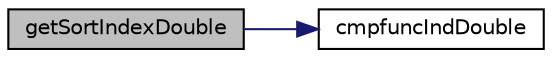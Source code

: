 digraph "getSortIndexDouble"
{
 // LATEX_PDF_SIZE
  edge [fontname="Helvetica",fontsize="10",labelfontname="Helvetica",labelfontsize="10"];
  node [fontname="Helvetica",fontsize="10",shape=record];
  rankdir="LR";
  Node1 [label="getSortIndexDouble",height=0.2,width=0.4,color="black", fillcolor="grey75", style="filled", fontcolor="black",tooltip=" "];
  Node1 -> Node2 [color="midnightblue",fontsize="10",style="solid",fontname="Helvetica"];
  Node2 [label="cmpfuncIndDouble",height=0.2,width=0.4,color="black", fillcolor="white", style="filled",URL="$supernodalForest_8c.html#a8c17c655c41ac51378206ebbde77765c",tooltip=" "];
}
